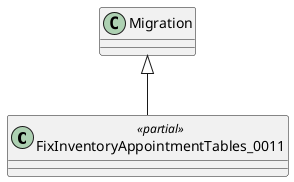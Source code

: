 @startuml
class FixInventoryAppointmentTables_0011 <<partial>> {
}
Migration <|-- FixInventoryAppointmentTables_0011
@enduml
